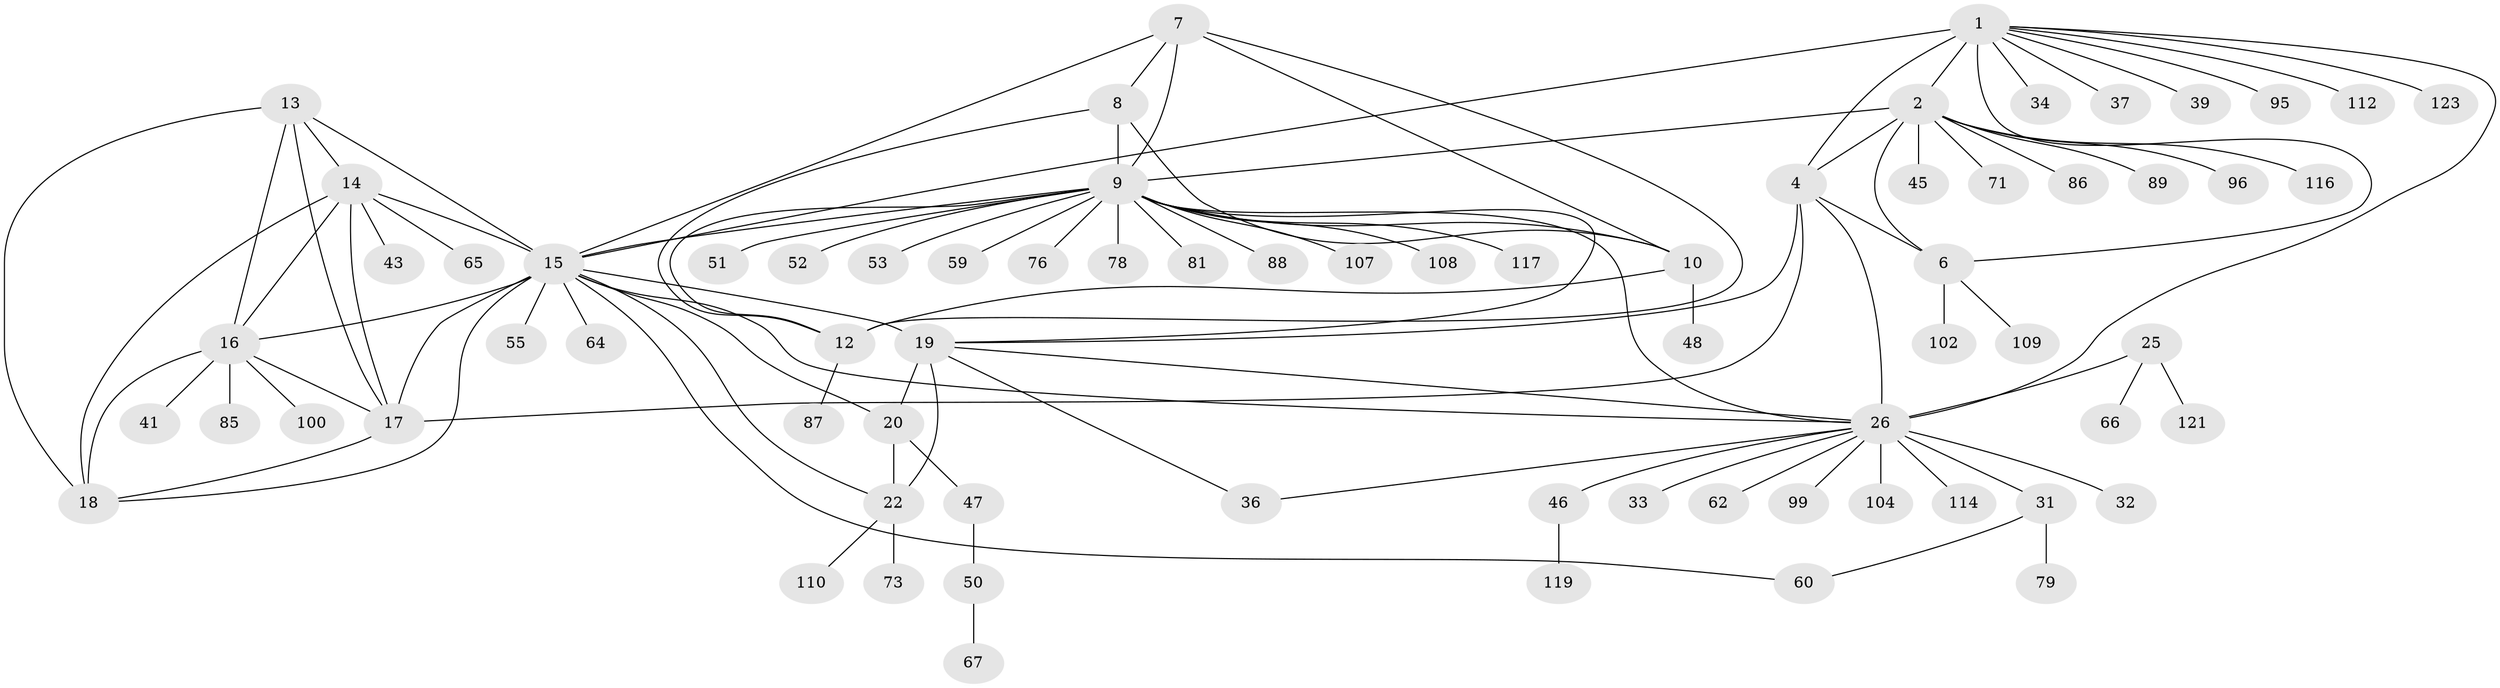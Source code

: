 // original degree distribution, {9: 0.04065040650406504, 12: 0.024390243902439025, 7: 0.07317073170731707, 10: 0.016260162601626018, 8: 0.032520325203252036, 5: 0.024390243902439025, 13: 0.008130081300813009, 14: 0.008130081300813009, 6: 0.016260162601626018, 4: 0.024390243902439025, 1: 0.6097560975609756, 2: 0.0975609756097561, 3: 0.024390243902439025}
// Generated by graph-tools (version 1.1) at 2025/19/03/04/25 18:19:44]
// undirected, 73 vertices, 105 edges
graph export_dot {
graph [start="1"]
  node [color=gray90,style=filled];
  1 [super="+3"];
  2 [super="+35"];
  4 [super="+77+72+5"];
  6;
  7 [super="+58+82"];
  8;
  9 [super="+11"];
  10 [super="+56"];
  12 [super="+54+91"];
  13;
  14;
  15 [super="+83+74+40+24"];
  16;
  17;
  18;
  19 [super="+63+44+23"];
  20 [super="+68+21"];
  22;
  25;
  26 [super="+27"];
  31 [super="+42"];
  32;
  33;
  34 [super="+70"];
  36;
  37;
  39;
  41;
  43;
  45;
  46;
  47 [super="+69+94"];
  48;
  50;
  51;
  52 [super="+103+92+57"];
  53;
  55;
  59;
  60 [super="+113+115"];
  62;
  64;
  65;
  66 [super="+101"];
  67;
  71;
  73;
  76;
  78;
  79;
  81;
  85;
  86;
  87;
  88;
  89;
  95;
  96;
  99 [super="+118"];
  100;
  102;
  104;
  107;
  108;
  109;
  110;
  112;
  114;
  116;
  117;
  119;
  121;
  123;
  1 -- 2 [weight=2];
  1 -- 4 [weight=4];
  1 -- 6 [weight=2];
  1 -- 95;
  1 -- 112;
  1 -- 123;
  1 -- 34;
  1 -- 37;
  1 -- 39;
  1 -- 15;
  1 -- 26;
  2 -- 4 [weight=2];
  2 -- 6;
  2 -- 71;
  2 -- 86;
  2 -- 89;
  2 -- 96;
  2 -- 116;
  2 -- 45;
  2 -- 9;
  4 -- 6 [weight=2];
  4 -- 17;
  4 -- 19;
  4 -- 26;
  6 -- 102;
  6 -- 109;
  7 -- 8;
  7 -- 9 [weight=2];
  7 -- 10;
  7 -- 12;
  7 -- 15;
  8 -- 9 [weight=2];
  8 -- 10;
  8 -- 12;
  9 -- 10 [weight=2];
  9 -- 12 [weight=2];
  9 -- 15;
  9 -- 59;
  9 -- 81;
  9 -- 88;
  9 -- 108;
  9 -- 19;
  9 -- 107;
  9 -- 76;
  9 -- 78;
  9 -- 51;
  9 -- 52;
  9 -- 53;
  9 -- 117;
  9 -- 26;
  10 -- 12;
  10 -- 48;
  12 -- 87;
  13 -- 14;
  13 -- 15;
  13 -- 16;
  13 -- 17;
  13 -- 18;
  14 -- 15;
  14 -- 16;
  14 -- 17;
  14 -- 18;
  14 -- 43;
  14 -- 65;
  15 -- 16;
  15 -- 17;
  15 -- 18;
  15 -- 64;
  15 -- 60;
  15 -- 19 [weight=3];
  15 -- 20 [weight=2];
  15 -- 22;
  15 -- 55;
  15 -- 26 [weight=2];
  16 -- 17;
  16 -- 18;
  16 -- 41;
  16 -- 85;
  16 -- 100;
  17 -- 18;
  19 -- 20 [weight=4];
  19 -- 22 [weight=2];
  19 -- 36;
  19 -- 26;
  20 -- 22 [weight=2];
  20 -- 47;
  22 -- 73;
  22 -- 110;
  25 -- 26 [weight=5];
  25 -- 66;
  25 -- 121;
  26 -- 33;
  26 -- 36;
  26 -- 99;
  26 -- 104;
  26 -- 114;
  26 -- 32;
  26 -- 46;
  26 -- 62;
  26 -- 31;
  31 -- 60;
  31 -- 79;
  46 -- 119;
  47 -- 50;
  50 -- 67;
}
